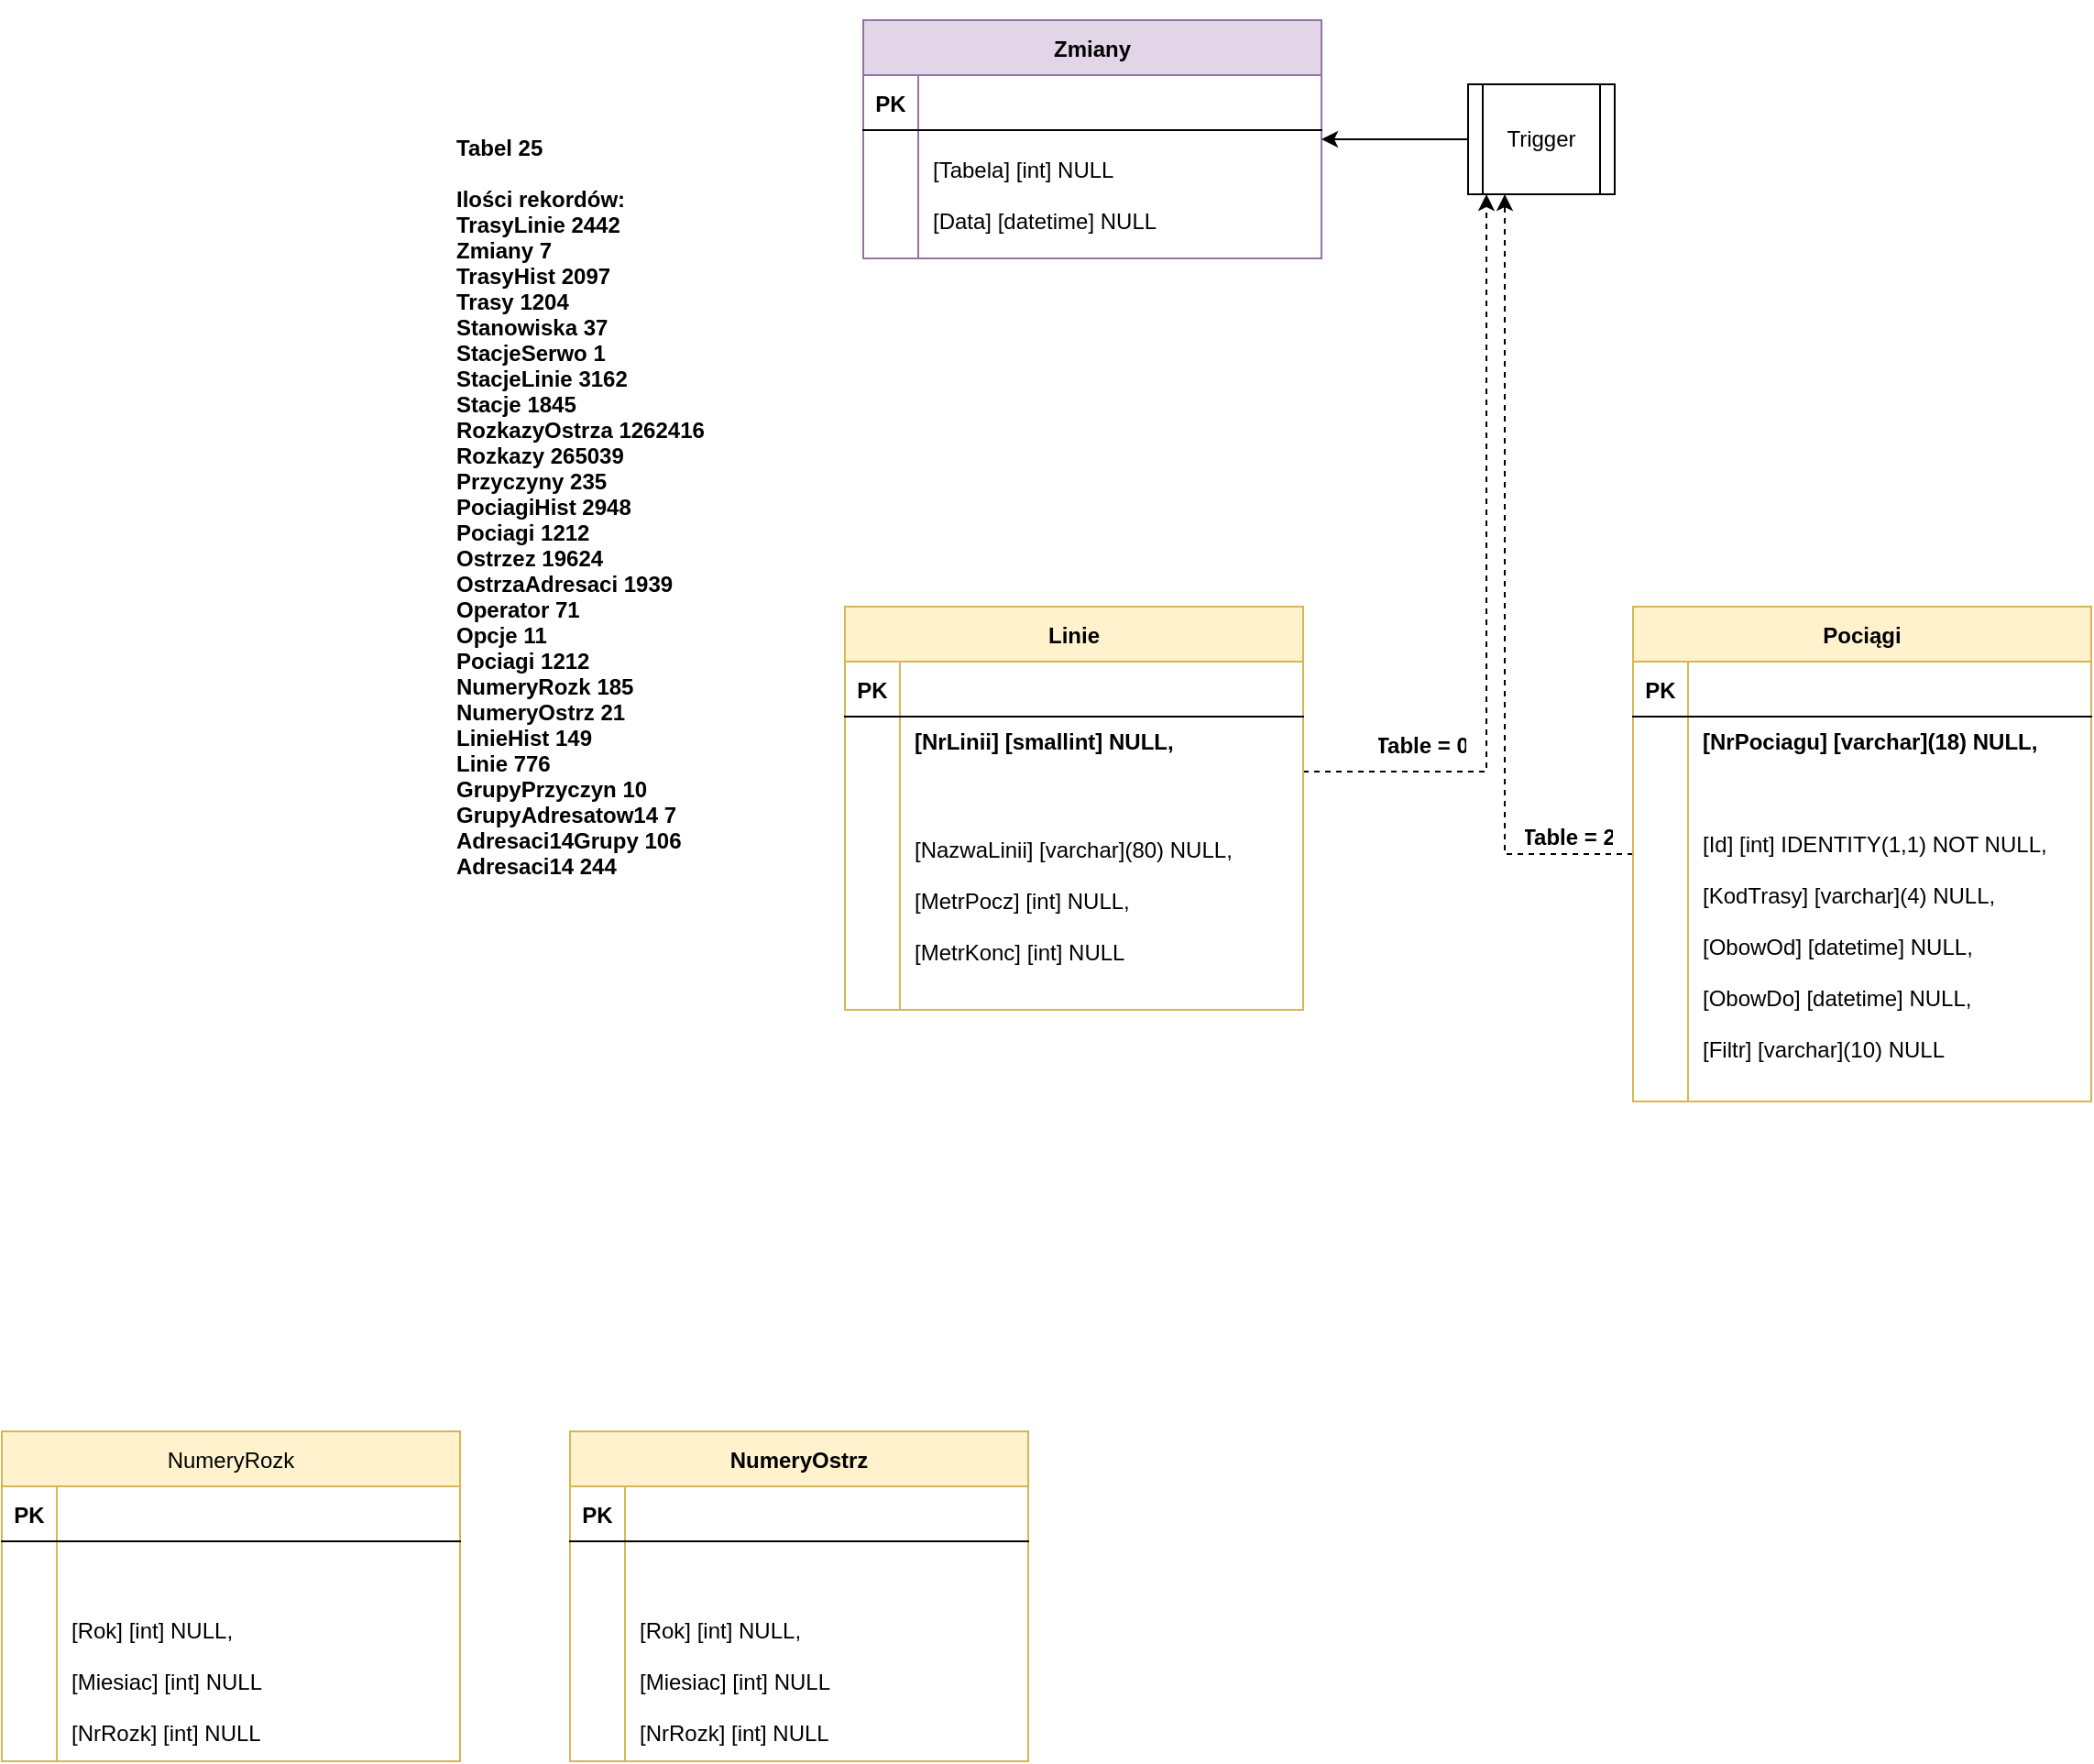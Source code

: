 <mxfile version="24.8.0">
  <diagram id="R2lEEEUBdFMjLlhIrx00" name="Page-1">
    <mxGraphModel dx="2509" dy="2150" grid="1" gridSize="10" guides="1" tooltips="1" connect="1" arrows="1" fold="1" page="1" pageScale="1" pageWidth="850" pageHeight="1100" math="0" shadow="0" extFonts="Permanent Marker^https://fonts.googleapis.com/css?family=Permanent+Marker">
      <root>
        <mxCell id="0" />
        <mxCell id="1" parent="0" />
        <mxCell id="UD4GyCG60J8t-RKTFhN8-6" style="edgeStyle=orthogonalEdgeStyle;rounded=0;orthogonalLoop=1;jettySize=auto;html=1;shadow=0;dashed=1;" edge="1" parent="1" source="C-vyLk0tnHw3VtMMgP7b-2" target="UD4GyCG60J8t-RKTFhN8-1">
          <mxGeometry relative="1" as="geometry">
            <Array as="points">
              <mxPoint x="210" y="410" />
            </Array>
          </mxGeometry>
        </mxCell>
        <mxCell id="C-vyLk0tnHw3VtMMgP7b-2" value="Linie" style="shape=table;startSize=30;container=1;collapsible=1;childLayout=tableLayout;fixedRows=1;rowLines=0;fontStyle=1;align=center;resizeLast=1;fillColor=#fff2cc;strokeColor=#d6b656;" parent="1" vertex="1">
          <mxGeometry x="-140" y="320" width="250" height="220" as="geometry">
            <mxRectangle x="-140" y="320" width="50" height="40" as="alternateBounds" />
          </mxGeometry>
        </mxCell>
        <mxCell id="C-vyLk0tnHw3VtMMgP7b-3" value="" style="shape=partialRectangle;collapsible=0;dropTarget=0;pointerEvents=0;fillColor=none;points=[[0,0.5],[1,0.5]];portConstraint=eastwest;top=0;left=0;right=0;bottom=1;" parent="C-vyLk0tnHw3VtMMgP7b-2" vertex="1">
          <mxGeometry y="30" width="250" height="30" as="geometry" />
        </mxCell>
        <mxCell id="C-vyLk0tnHw3VtMMgP7b-4" value="PK" style="shape=partialRectangle;overflow=hidden;connectable=0;fillColor=none;top=0;left=0;bottom=0;right=0;fontStyle=1;" parent="C-vyLk0tnHw3VtMMgP7b-3" vertex="1">
          <mxGeometry width="30" height="30" as="geometry">
            <mxRectangle width="30" height="30" as="alternateBounds" />
          </mxGeometry>
        </mxCell>
        <mxCell id="C-vyLk0tnHw3VtMMgP7b-5" value="" style="shape=partialRectangle;overflow=hidden;connectable=0;fillColor=none;top=0;left=0;bottom=0;right=0;align=left;spacingLeft=6;fontStyle=5;" parent="C-vyLk0tnHw3VtMMgP7b-3" vertex="1">
          <mxGeometry x="30" width="220" height="30" as="geometry">
            <mxRectangle width="220" height="30" as="alternateBounds" />
          </mxGeometry>
        </mxCell>
        <mxCell id="C-vyLk0tnHw3VtMMgP7b-6" value="" style="shape=partialRectangle;collapsible=0;dropTarget=0;pointerEvents=0;fillColor=none;points=[[0,0.5],[1,0.5]];portConstraint=eastwest;top=0;left=0;right=0;bottom=0;strokeColor=default;" parent="C-vyLk0tnHw3VtMMgP7b-2" vertex="1">
          <mxGeometry y="60" width="250" height="40" as="geometry" />
        </mxCell>
        <mxCell id="C-vyLk0tnHw3VtMMgP7b-7" value="" style="shape=partialRectangle;overflow=hidden;connectable=0;fillColor=none;top=0;left=0;bottom=0;right=0;" parent="C-vyLk0tnHw3VtMMgP7b-6" vertex="1">
          <mxGeometry width="30" height="40" as="geometry">
            <mxRectangle width="30" height="40" as="alternateBounds" />
          </mxGeometry>
        </mxCell>
        <mxCell id="C-vyLk0tnHw3VtMMgP7b-8" value="[NrLinii] [smallint] NULL,&#xa;" style="shape=partialRectangle;overflow=hidden;connectable=0;fillColor=none;top=0;left=0;bottom=0;right=0;align=left;spacingLeft=6;fontStyle=1" parent="C-vyLk0tnHw3VtMMgP7b-6" vertex="1">
          <mxGeometry x="30" width="220" height="40" as="geometry">
            <mxRectangle width="220" height="40" as="alternateBounds" />
          </mxGeometry>
        </mxCell>
        <mxCell id="UD4GyCG60J8t-RKTFhN8-8" value="" style="shape=partialRectangle;collapsible=0;dropTarget=0;pointerEvents=0;fillColor=none;points=[[0,0.5],[1,0.5]];portConstraint=eastwest;top=0;left=0;right=0;bottom=0;strokeColor=default;" vertex="1" parent="C-vyLk0tnHw3VtMMgP7b-2">
          <mxGeometry y="100" width="250" height="120" as="geometry" />
        </mxCell>
        <mxCell id="UD4GyCG60J8t-RKTFhN8-9" value="" style="shape=partialRectangle;overflow=hidden;connectable=0;fillColor=none;top=0;left=0;bottom=0;right=0;" vertex="1" parent="UD4GyCG60J8t-RKTFhN8-8">
          <mxGeometry width="30" height="120" as="geometry">
            <mxRectangle width="30" height="120" as="alternateBounds" />
          </mxGeometry>
        </mxCell>
        <mxCell id="UD4GyCG60J8t-RKTFhN8-10" value="[NazwaLinii] [varchar](80) NULL,&#xa;&#xa;&#x9;[MetrPocz] [int] NULL,&#xa;&#xa;&#x9;[MetrKonc] [int] NULL" style="shape=partialRectangle;overflow=hidden;connectable=0;fillColor=none;top=0;left=0;bottom=0;right=0;align=left;spacingLeft=6;fontStyle=0" vertex="1" parent="UD4GyCG60J8t-RKTFhN8-8">
          <mxGeometry x="30" width="220" height="120" as="geometry">
            <mxRectangle width="220" height="120" as="alternateBounds" />
          </mxGeometry>
        </mxCell>
        <mxCell id="C-vyLk0tnHw3VtMMgP7b-23" value="Zmiany" style="shape=table;startSize=30;container=1;collapsible=1;childLayout=tableLayout;fixedRows=1;rowLines=0;fontStyle=1;align=center;resizeLast=1;fillColor=#e1d5e7;strokeColor=#9673a6;" parent="1" vertex="1">
          <mxGeometry x="-130" width="250" height="130" as="geometry">
            <mxRectangle x="-130" width="80" height="30" as="alternateBounds" />
          </mxGeometry>
        </mxCell>
        <mxCell id="C-vyLk0tnHw3VtMMgP7b-24" value="" style="shape=partialRectangle;collapsible=0;dropTarget=0;pointerEvents=0;fillColor=none;points=[[0,0.5],[1,0.5]];portConstraint=eastwest;top=0;left=0;right=0;bottom=1;" parent="C-vyLk0tnHw3VtMMgP7b-23" vertex="1">
          <mxGeometry y="30" width="250" height="30" as="geometry" />
        </mxCell>
        <mxCell id="C-vyLk0tnHw3VtMMgP7b-25" value="PK" style="shape=partialRectangle;overflow=hidden;connectable=0;fillColor=none;top=0;left=0;bottom=0;right=0;fontStyle=1;" parent="C-vyLk0tnHw3VtMMgP7b-24" vertex="1">
          <mxGeometry width="30" height="30" as="geometry">
            <mxRectangle width="30" height="30" as="alternateBounds" />
          </mxGeometry>
        </mxCell>
        <mxCell id="C-vyLk0tnHw3VtMMgP7b-26" value="" style="shape=partialRectangle;overflow=hidden;connectable=0;fillColor=none;top=0;left=0;bottom=0;right=0;align=left;spacingLeft=6;fontStyle=5;" parent="C-vyLk0tnHw3VtMMgP7b-24" vertex="1">
          <mxGeometry x="30" width="220" height="30" as="geometry">
            <mxRectangle width="220" height="30" as="alternateBounds" />
          </mxGeometry>
        </mxCell>
        <mxCell id="C-vyLk0tnHw3VtMMgP7b-27" value="" style="shape=partialRectangle;collapsible=0;dropTarget=0;pointerEvents=0;fillColor=none;points=[[0,0.5],[1,0.5]];portConstraint=eastwest;top=0;left=0;right=0;bottom=0;" parent="C-vyLk0tnHw3VtMMgP7b-23" vertex="1">
          <mxGeometry y="60" width="250" height="70" as="geometry" />
        </mxCell>
        <mxCell id="C-vyLk0tnHw3VtMMgP7b-28" value="" style="shape=partialRectangle;overflow=hidden;connectable=0;fillColor=none;top=0;left=0;bottom=0;right=0;" parent="C-vyLk0tnHw3VtMMgP7b-27" vertex="1">
          <mxGeometry width="30" height="70" as="geometry">
            <mxRectangle width="30" height="70" as="alternateBounds" />
          </mxGeometry>
        </mxCell>
        <mxCell id="C-vyLk0tnHw3VtMMgP7b-29" value="[Tabela] [int] NULL&#xa;&#xa;[Data] [datetime] NULL" style="shape=partialRectangle;overflow=hidden;connectable=0;fillColor=none;top=0;left=0;bottom=0;right=0;align=left;spacingLeft=6;" parent="C-vyLk0tnHw3VtMMgP7b-27" vertex="1">
          <mxGeometry x="30" width="220" height="70" as="geometry">
            <mxRectangle width="220" height="70" as="alternateBounds" />
          </mxGeometry>
        </mxCell>
        <mxCell id="UD4GyCG60J8t-RKTFhN8-2" value="" style="edgeStyle=orthogonalEdgeStyle;rounded=0;orthogonalLoop=1;jettySize=auto;html=1;" edge="1" parent="1" source="UD4GyCG60J8t-RKTFhN8-1" target="C-vyLk0tnHw3VtMMgP7b-27">
          <mxGeometry relative="1" as="geometry">
            <Array as="points">
              <mxPoint x="140" y="65" />
              <mxPoint x="140" y="65" />
            </Array>
          </mxGeometry>
        </mxCell>
        <mxCell id="UD4GyCG60J8t-RKTFhN8-1" value="Trigger" style="shape=process;whiteSpace=wrap;html=1;backgroundOutline=1;" vertex="1" parent="1">
          <mxGeometry x="200" y="35" width="80" height="60" as="geometry" />
        </mxCell>
        <mxCell id="UD4GyCG60J8t-RKTFhN8-7" value="Table = 0" style="shape=partialRectangle;overflow=hidden;connectable=0;fillColor=none;top=0;left=0;bottom=0;right=0;fontStyle=1;" vertex="1" parent="1">
          <mxGeometry x="150" y="380" width="50" height="30" as="geometry">
            <mxRectangle width="30" height="30" as="alternateBounds" />
          </mxGeometry>
        </mxCell>
        <mxCell id="UD4GyCG60J8t-RKTFhN8-11" value="Tabel 25&#xa;&#xa;Ilości rekordów:&#xa;TrasyLinie 2442&#xa;Zmiany 7&#xa;TrasyHist 2097&#xa;Trasy 1204&#xa;Stanowiska 37&#xa;StacjeSerwo 1&#xa;StacjeLinie 3162&#xa;Stacje 1845&#xa;RozkazyOstrza 1262416&#xa;Rozkazy 265039&#xa;Przyczyny 235&#xa;PociagiHist 2948&#xa;Pociagi 1212&#xa;Ostrzez 19624&#xa;OstrzaAdresaci 1939&#xa;Operator 71&#xa;Opcje 11&#xa;Pociagi 1212&#xa;NumeryRozk 185&#xa;NumeryOstrz 21&#xa;LinieHist 149&#xa;Linie 776&#xa;GrupyPrzyczyn 10&#xa;GrupyAdresatow14 7&#xa;Adresaci14Grupy 106&#xa;Adresaci14 244" style="shape=partialRectangle;overflow=hidden;connectable=0;fillColor=none;top=0;left=0;bottom=0;right=0;align=left;spacingLeft=6;fontStyle=1" vertex="1" parent="1">
          <mxGeometry x="-360" y="-10" width="220" height="550" as="geometry">
            <mxRectangle width="220" height="40" as="alternateBounds" />
          </mxGeometry>
        </mxCell>
        <mxCell id="UD4GyCG60J8t-RKTFhN8-26" style="edgeStyle=orthogonalEdgeStyle;rounded=0;orthogonalLoop=1;jettySize=auto;html=1;entryX=0.25;entryY=1;entryDx=0;entryDy=0;dashed=1;" edge="1" parent="1" source="UD4GyCG60J8t-RKTFhN8-12" target="UD4GyCG60J8t-RKTFhN8-1">
          <mxGeometry relative="1" as="geometry" />
        </mxCell>
        <mxCell id="UD4GyCG60J8t-RKTFhN8-12" value="Pociągi" style="shape=table;startSize=30;container=1;collapsible=1;childLayout=tableLayout;fixedRows=1;rowLines=0;fontStyle=1;align=center;resizeLast=1;fillColor=#fff2cc;strokeColor=#d6b656;" vertex="1" parent="1">
          <mxGeometry x="290" y="320" width="250" height="270" as="geometry">
            <mxRectangle x="-140" y="320" width="50" height="40" as="alternateBounds" />
          </mxGeometry>
        </mxCell>
        <mxCell id="UD4GyCG60J8t-RKTFhN8-13" value="" style="shape=partialRectangle;collapsible=0;dropTarget=0;pointerEvents=0;fillColor=none;points=[[0,0.5],[1,0.5]];portConstraint=eastwest;top=0;left=0;right=0;bottom=1;" vertex="1" parent="UD4GyCG60J8t-RKTFhN8-12">
          <mxGeometry y="30" width="250" height="30" as="geometry" />
        </mxCell>
        <mxCell id="UD4GyCG60J8t-RKTFhN8-14" value="PK" style="shape=partialRectangle;overflow=hidden;connectable=0;fillColor=none;top=0;left=0;bottom=0;right=0;fontStyle=1;" vertex="1" parent="UD4GyCG60J8t-RKTFhN8-13">
          <mxGeometry width="30" height="30" as="geometry">
            <mxRectangle width="30" height="30" as="alternateBounds" />
          </mxGeometry>
        </mxCell>
        <mxCell id="UD4GyCG60J8t-RKTFhN8-15" value="" style="shape=partialRectangle;overflow=hidden;connectable=0;fillColor=none;top=0;left=0;bottom=0;right=0;align=left;spacingLeft=6;fontStyle=5;" vertex="1" parent="UD4GyCG60J8t-RKTFhN8-13">
          <mxGeometry x="30" width="220" height="30" as="geometry">
            <mxRectangle width="220" height="30" as="alternateBounds" />
          </mxGeometry>
        </mxCell>
        <mxCell id="UD4GyCG60J8t-RKTFhN8-16" value="" style="shape=partialRectangle;collapsible=0;dropTarget=0;pointerEvents=0;fillColor=none;points=[[0,0.5],[1,0.5]];portConstraint=eastwest;top=0;left=0;right=0;bottom=0;strokeColor=default;" vertex="1" parent="UD4GyCG60J8t-RKTFhN8-12">
          <mxGeometry y="60" width="250" height="40" as="geometry" />
        </mxCell>
        <mxCell id="UD4GyCG60J8t-RKTFhN8-17" value="" style="shape=partialRectangle;overflow=hidden;connectable=0;fillColor=none;top=0;left=0;bottom=0;right=0;" vertex="1" parent="UD4GyCG60J8t-RKTFhN8-16">
          <mxGeometry width="30" height="40" as="geometry">
            <mxRectangle width="30" height="40" as="alternateBounds" />
          </mxGeometry>
        </mxCell>
        <mxCell id="UD4GyCG60J8t-RKTFhN8-18" value="[NrPociagu] [varchar](18) NULL,&#xa;" style="shape=partialRectangle;overflow=hidden;connectable=0;fillColor=none;top=0;left=0;bottom=0;right=0;align=left;spacingLeft=6;fontStyle=1" vertex="1" parent="UD4GyCG60J8t-RKTFhN8-16">
          <mxGeometry x="30" width="220" height="40" as="geometry">
            <mxRectangle width="220" height="40" as="alternateBounds" />
          </mxGeometry>
        </mxCell>
        <mxCell id="UD4GyCG60J8t-RKTFhN8-19" value="" style="shape=partialRectangle;collapsible=0;dropTarget=0;pointerEvents=0;fillColor=none;points=[[0,0.5],[1,0.5]];portConstraint=eastwest;top=0;left=0;right=0;bottom=0;strokeColor=default;" vertex="1" parent="UD4GyCG60J8t-RKTFhN8-12">
          <mxGeometry y="100" width="250" height="170" as="geometry" />
        </mxCell>
        <mxCell id="UD4GyCG60J8t-RKTFhN8-20" value="" style="shape=partialRectangle;overflow=hidden;connectable=0;fillColor=none;top=0;left=0;bottom=0;right=0;" vertex="1" parent="UD4GyCG60J8t-RKTFhN8-19">
          <mxGeometry width="30" height="170" as="geometry">
            <mxRectangle width="30" height="170" as="alternateBounds" />
          </mxGeometry>
        </mxCell>
        <mxCell id="UD4GyCG60J8t-RKTFhN8-21" value="&#x9;[Id] [int] IDENTITY(1,1) NOT NULL,&#xa;&#xa;&#x9;[KodTrasy] [varchar](4) NULL,&#xa;&#xa;&#x9;[ObowOd] [datetime] NULL,&#xa;&#xa;&#x9;[ObowDo] [datetime] NULL,&#xa;&#xa;&#x9;[Filtr] [varchar](10) NULL" style="shape=partialRectangle;overflow=hidden;connectable=0;fillColor=none;top=0;left=0;bottom=0;right=0;align=left;spacingLeft=6;fontStyle=0" vertex="1" parent="UD4GyCG60J8t-RKTFhN8-19">
          <mxGeometry x="30" width="220" height="170" as="geometry">
            <mxRectangle width="220" height="170" as="alternateBounds" />
          </mxGeometry>
        </mxCell>
        <mxCell id="UD4GyCG60J8t-RKTFhN8-27" value="Table = 2" style="shape=partialRectangle;overflow=hidden;connectable=0;fillColor=none;top=0;left=0;bottom=0;right=0;fontStyle=1;" vertex="1" parent="1">
          <mxGeometry x="230" y="430" width="50" height="30" as="geometry">
            <mxRectangle width="30" height="30" as="alternateBounds" />
          </mxGeometry>
        </mxCell>
        <mxCell id="UD4GyCG60J8t-RKTFhN8-28" value="NumeryRozk" style="shape=table;startSize=30;container=1;collapsible=1;childLayout=tableLayout;fixedRows=1;rowLines=0;fontStyle=0;align=center;resizeLast=1;fillColor=#fff2cc;strokeColor=#d6b656;" vertex="1" parent="1">
          <mxGeometry x="-600" y="770" width="250" height="180" as="geometry">
            <mxRectangle x="-140" y="320" width="50" height="40" as="alternateBounds" />
          </mxGeometry>
        </mxCell>
        <mxCell id="UD4GyCG60J8t-RKTFhN8-29" value="" style="shape=partialRectangle;collapsible=0;dropTarget=0;pointerEvents=0;fillColor=none;points=[[0,0.5],[1,0.5]];portConstraint=eastwest;top=0;left=0;right=0;bottom=1;" vertex="1" parent="UD4GyCG60J8t-RKTFhN8-28">
          <mxGeometry y="30" width="250" height="30" as="geometry" />
        </mxCell>
        <mxCell id="UD4GyCG60J8t-RKTFhN8-30" value="PK" style="shape=partialRectangle;overflow=hidden;connectable=0;fillColor=none;top=0;left=0;bottom=0;right=0;fontStyle=1;" vertex="1" parent="UD4GyCG60J8t-RKTFhN8-29">
          <mxGeometry width="30" height="30" as="geometry">
            <mxRectangle width="30" height="30" as="alternateBounds" />
          </mxGeometry>
        </mxCell>
        <mxCell id="UD4GyCG60J8t-RKTFhN8-31" value="" style="shape=partialRectangle;overflow=hidden;connectable=0;fillColor=none;top=0;left=0;bottom=0;right=0;align=left;spacingLeft=6;fontStyle=5;" vertex="1" parent="UD4GyCG60J8t-RKTFhN8-29">
          <mxGeometry x="30" width="220" height="30" as="geometry">
            <mxRectangle width="220" height="30" as="alternateBounds" />
          </mxGeometry>
        </mxCell>
        <mxCell id="UD4GyCG60J8t-RKTFhN8-32" value="" style="shape=partialRectangle;collapsible=0;dropTarget=0;pointerEvents=0;fillColor=none;points=[[0,0.5],[1,0.5]];portConstraint=eastwest;top=0;left=0;right=0;bottom=0;strokeColor=default;" vertex="1" parent="UD4GyCG60J8t-RKTFhN8-28">
          <mxGeometry y="60" width="250" height="40" as="geometry" />
        </mxCell>
        <mxCell id="UD4GyCG60J8t-RKTFhN8-33" value="" style="shape=partialRectangle;overflow=hidden;connectable=0;fillColor=none;top=0;left=0;bottom=0;right=0;" vertex="1" parent="UD4GyCG60J8t-RKTFhN8-32">
          <mxGeometry width="30" height="40" as="geometry">
            <mxRectangle width="30" height="40" as="alternateBounds" />
          </mxGeometry>
        </mxCell>
        <mxCell id="UD4GyCG60J8t-RKTFhN8-34" value="&#xa;" style="shape=partialRectangle;overflow=hidden;connectable=0;fillColor=none;top=0;left=0;bottom=0;right=0;align=left;spacingLeft=6;fontStyle=1" vertex="1" parent="UD4GyCG60J8t-RKTFhN8-32">
          <mxGeometry x="30" width="220" height="40" as="geometry">
            <mxRectangle width="220" height="40" as="alternateBounds" />
          </mxGeometry>
        </mxCell>
        <mxCell id="UD4GyCG60J8t-RKTFhN8-35" value="" style="shape=partialRectangle;collapsible=0;dropTarget=0;pointerEvents=0;fillColor=none;points=[[0,0.5],[1,0.5]];portConstraint=eastwest;top=0;left=0;right=0;bottom=0;strokeColor=default;" vertex="1" parent="UD4GyCG60J8t-RKTFhN8-28">
          <mxGeometry y="100" width="250" height="80" as="geometry" />
        </mxCell>
        <mxCell id="UD4GyCG60J8t-RKTFhN8-36" value="" style="shape=partialRectangle;overflow=hidden;connectable=0;fillColor=none;top=0;left=0;bottom=0;right=0;" vertex="1" parent="UD4GyCG60J8t-RKTFhN8-35">
          <mxGeometry width="30" height="80" as="geometry">
            <mxRectangle width="30" height="80" as="alternateBounds" />
          </mxGeometry>
        </mxCell>
        <mxCell id="UD4GyCG60J8t-RKTFhN8-37" value="[Rok] [int] NULL,&#xa;&#xa;&#x9;[Miesiac] [int] NULL&#xa;&#xa;[NrRozk] [int] NULL&#xa;&#xa;" style="shape=partialRectangle;overflow=hidden;connectable=0;fillColor=none;top=0;left=0;bottom=0;right=0;align=left;spacingLeft=6;fontStyle=0" vertex="1" parent="UD4GyCG60J8t-RKTFhN8-35">
          <mxGeometry x="30" width="220" height="80" as="geometry">
            <mxRectangle width="220" height="80" as="alternateBounds" />
          </mxGeometry>
        </mxCell>
        <mxCell id="UD4GyCG60J8t-RKTFhN8-38" value="NumeryOstrz" style="shape=table;startSize=30;container=1;collapsible=1;childLayout=tableLayout;fixedRows=1;rowLines=0;fontStyle=1;align=center;resizeLast=1;fillColor=#fff2cc;strokeColor=#d6b656;" vertex="1" parent="1">
          <mxGeometry x="-290" y="770" width="250" height="180" as="geometry">
            <mxRectangle x="-140" y="320" width="50" height="40" as="alternateBounds" />
          </mxGeometry>
        </mxCell>
        <mxCell id="UD4GyCG60J8t-RKTFhN8-39" value="" style="shape=partialRectangle;collapsible=0;dropTarget=0;pointerEvents=0;fillColor=none;points=[[0,0.5],[1,0.5]];portConstraint=eastwest;top=0;left=0;right=0;bottom=1;" vertex="1" parent="UD4GyCG60J8t-RKTFhN8-38">
          <mxGeometry y="30" width="250" height="30" as="geometry" />
        </mxCell>
        <mxCell id="UD4GyCG60J8t-RKTFhN8-40" value="PK" style="shape=partialRectangle;overflow=hidden;connectable=0;fillColor=none;top=0;left=0;bottom=0;right=0;fontStyle=1;" vertex="1" parent="UD4GyCG60J8t-RKTFhN8-39">
          <mxGeometry width="30" height="30" as="geometry">
            <mxRectangle width="30" height="30" as="alternateBounds" />
          </mxGeometry>
        </mxCell>
        <mxCell id="UD4GyCG60J8t-RKTFhN8-41" value="" style="shape=partialRectangle;overflow=hidden;connectable=0;fillColor=none;top=0;left=0;bottom=0;right=0;align=left;spacingLeft=6;fontStyle=5;" vertex="1" parent="UD4GyCG60J8t-RKTFhN8-39">
          <mxGeometry x="30" width="220" height="30" as="geometry">
            <mxRectangle width="220" height="30" as="alternateBounds" />
          </mxGeometry>
        </mxCell>
        <mxCell id="UD4GyCG60J8t-RKTFhN8-42" value="" style="shape=partialRectangle;collapsible=0;dropTarget=0;pointerEvents=0;fillColor=none;points=[[0,0.5],[1,0.5]];portConstraint=eastwest;top=0;left=0;right=0;bottom=0;strokeColor=default;" vertex="1" parent="UD4GyCG60J8t-RKTFhN8-38">
          <mxGeometry y="60" width="250" height="40" as="geometry" />
        </mxCell>
        <mxCell id="UD4GyCG60J8t-RKTFhN8-43" value="" style="shape=partialRectangle;overflow=hidden;connectable=0;fillColor=none;top=0;left=0;bottom=0;right=0;" vertex="1" parent="UD4GyCG60J8t-RKTFhN8-42">
          <mxGeometry width="30" height="40" as="geometry">
            <mxRectangle width="30" height="40" as="alternateBounds" />
          </mxGeometry>
        </mxCell>
        <mxCell id="UD4GyCG60J8t-RKTFhN8-44" value="&#xa;" style="shape=partialRectangle;overflow=hidden;connectable=0;fillColor=none;top=0;left=0;bottom=0;right=0;align=left;spacingLeft=6;fontStyle=1" vertex="1" parent="UD4GyCG60J8t-RKTFhN8-42">
          <mxGeometry x="30" width="220" height="40" as="geometry">
            <mxRectangle width="220" height="40" as="alternateBounds" />
          </mxGeometry>
        </mxCell>
        <mxCell id="UD4GyCG60J8t-RKTFhN8-45" value="" style="shape=partialRectangle;collapsible=0;dropTarget=0;pointerEvents=0;fillColor=none;points=[[0,0.5],[1,0.5]];portConstraint=eastwest;top=0;left=0;right=0;bottom=0;strokeColor=default;" vertex="1" parent="UD4GyCG60J8t-RKTFhN8-38">
          <mxGeometry y="100" width="250" height="80" as="geometry" />
        </mxCell>
        <mxCell id="UD4GyCG60J8t-RKTFhN8-46" value="" style="shape=partialRectangle;overflow=hidden;connectable=0;fillColor=none;top=0;left=0;bottom=0;right=0;" vertex="1" parent="UD4GyCG60J8t-RKTFhN8-45">
          <mxGeometry width="30" height="80" as="geometry">
            <mxRectangle width="30" height="80" as="alternateBounds" />
          </mxGeometry>
        </mxCell>
        <mxCell id="UD4GyCG60J8t-RKTFhN8-47" value="[Rok] [int] NULL,&#xa;&#xa;&#x9;[Miesiac] [int] NULL&#xa;&#xa;[NrRozk] [int] NULL&#xa;&#xa;" style="shape=partialRectangle;overflow=hidden;connectable=0;fillColor=none;top=0;left=0;bottom=0;right=0;align=left;spacingLeft=6;fontStyle=0" vertex="1" parent="UD4GyCG60J8t-RKTFhN8-45">
          <mxGeometry x="30" width="220" height="80" as="geometry">
            <mxRectangle width="220" height="80" as="alternateBounds" />
          </mxGeometry>
        </mxCell>
      </root>
    </mxGraphModel>
  </diagram>
</mxfile>
